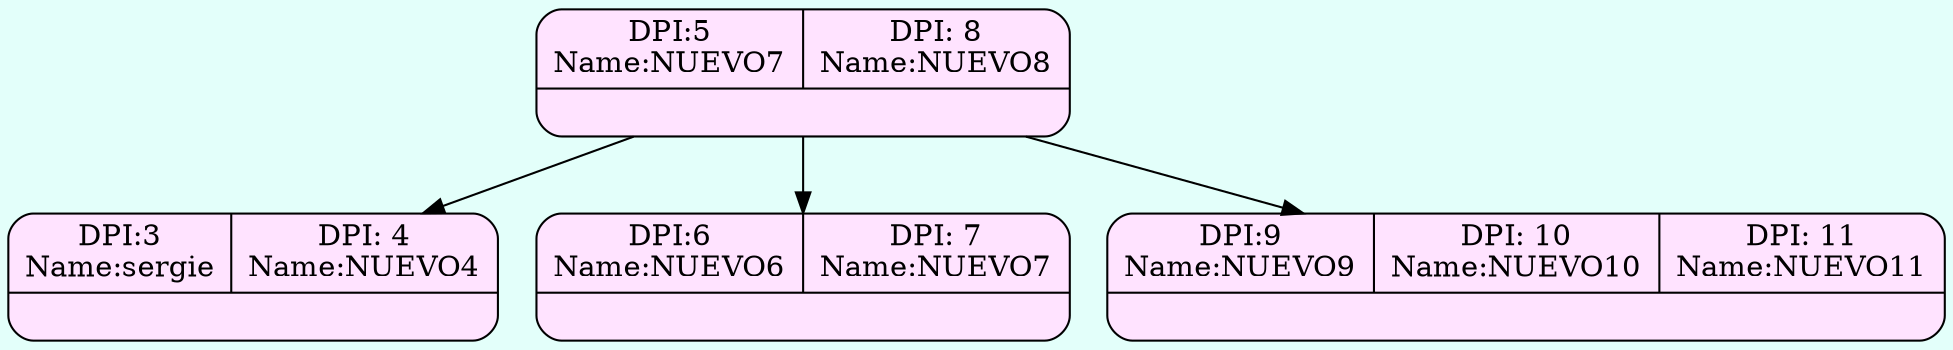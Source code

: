 digraph structs {
  bgcolor = "#E3FFFA"
 node [shape=Mrecord fillcolor="#FFE3FF" style =filled];
struct807732867[label="{{DPI:5\nName:NUEVO7|DPI: 8\nName:NUEVO8}|<here>}"];
struct2047419181[label="{{DPI:3\nName:sergie|DPI: 4\nName:NUEVO4}|<here>}"];
struct1317354192[label="{{DPI:6\nName:NUEVO6|DPI: 7\nName:NUEVO7}|<here>}"];
struct14133247[label="{{DPI:9\nName:NUEVO9|DPI: 10\nName:NUEVO10|DPI: 11\nName:NUEVO11}|<here>}"];

struct807732867->struct2047419181;
struct807732867->struct1317354192;
struct807732867->struct14133247;
}